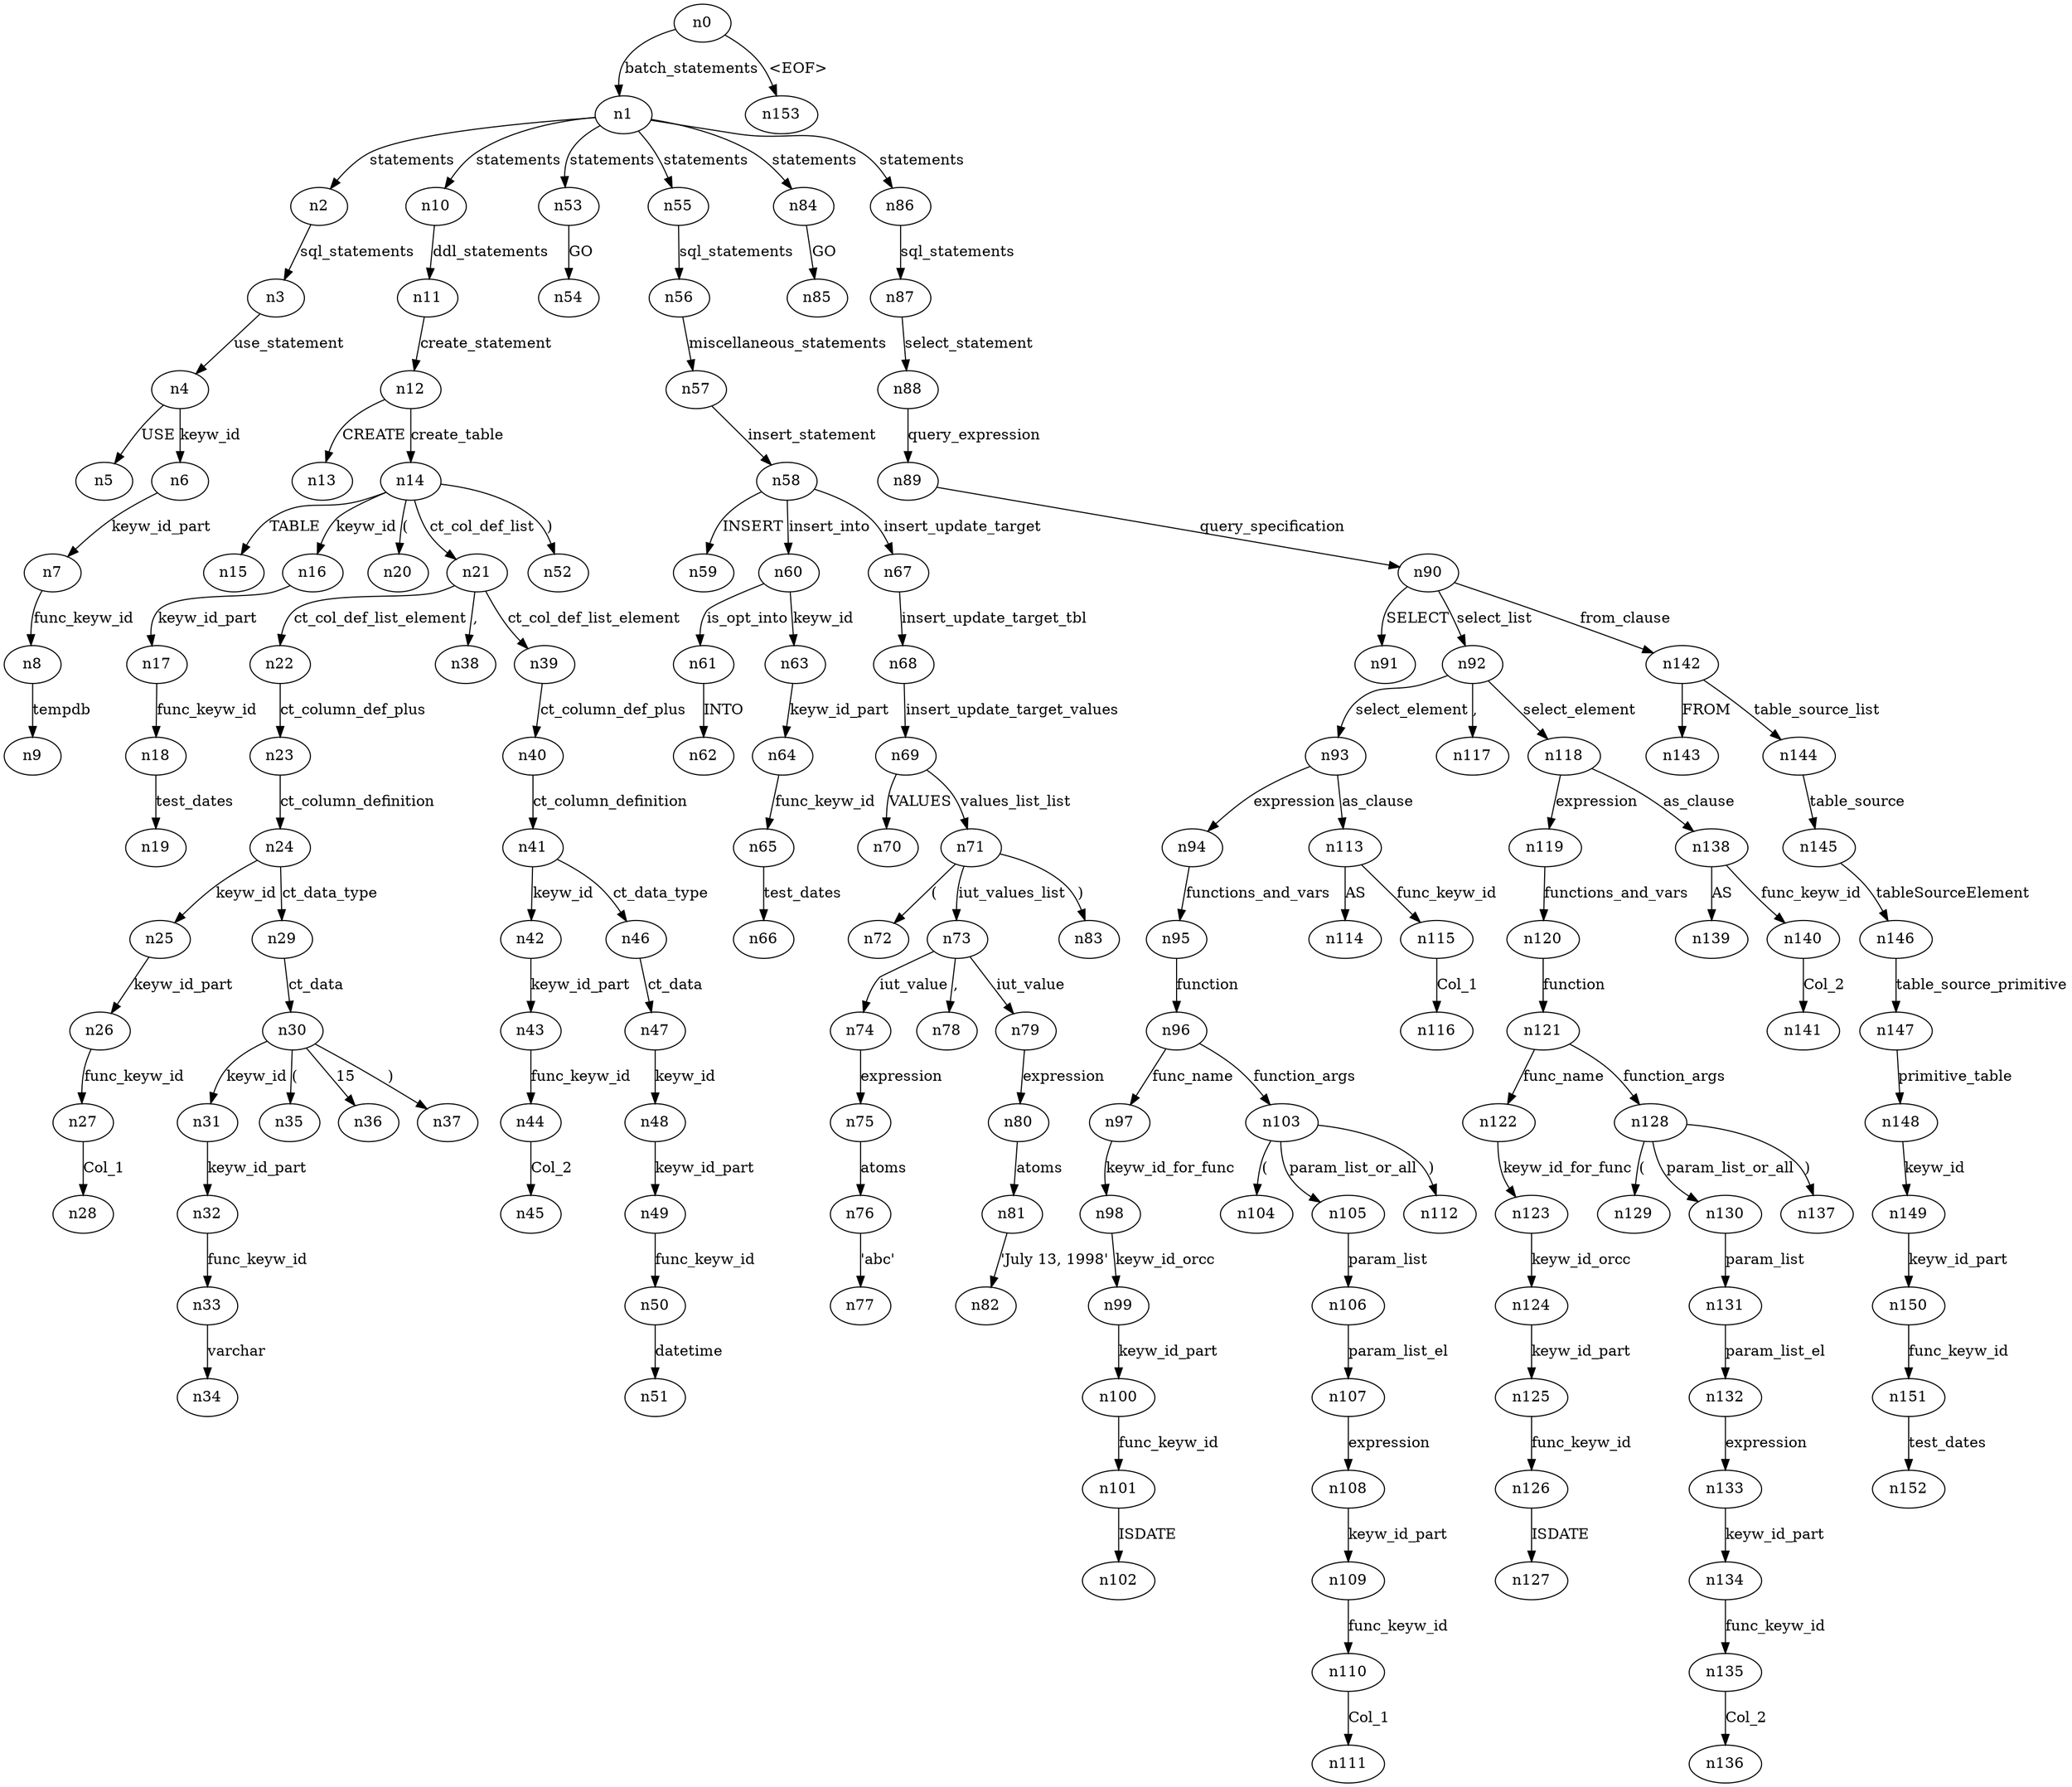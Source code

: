 digraph ParseTree {
  n0 -> n1 [label="batch_statements"];
  n1 -> n2 [label="statements"];
  n2 -> n3 [label="sql_statements"];
  n3 -> n4 [label="use_statement"];
  n4 -> n5 [label="USE"];
  n4 -> n6 [label="keyw_id"];
  n6 -> n7 [label="keyw_id_part"];
  n7 -> n8 [label="func_keyw_id"];
  n8 -> n9 [label="tempdb"];
  n1 -> n10 [label="statements"];
  n10 -> n11 [label="ddl_statements"];
  n11 -> n12 [label="create_statement"];
  n12 -> n13 [label="CREATE"];
  n12 -> n14 [label="create_table"];
  n14 -> n15 [label="TABLE"];
  n14 -> n16 [label="keyw_id"];
  n16 -> n17 [label="keyw_id_part"];
  n17 -> n18 [label="func_keyw_id"];
  n18 -> n19 [label="test_dates"];
  n14 -> n20 [label="("];
  n14 -> n21 [label="ct_col_def_list"];
  n21 -> n22 [label="ct_col_def_list_element"];
  n22 -> n23 [label="ct_column_def_plus"];
  n23 -> n24 [label="ct_column_definition"];
  n24 -> n25 [label="keyw_id"];
  n25 -> n26 [label="keyw_id_part"];
  n26 -> n27 [label="func_keyw_id"];
  n27 -> n28 [label="Col_1"];
  n24 -> n29 [label="ct_data_type"];
  n29 -> n30 [label="ct_data"];
  n30 -> n31 [label="keyw_id"];
  n31 -> n32 [label="keyw_id_part"];
  n32 -> n33 [label="func_keyw_id"];
  n33 -> n34 [label="varchar"];
  n30 -> n35 [label="("];
  n30 -> n36 [label="15"];
  n30 -> n37 [label=")"];
  n21 -> n38 [label=","];
  n21 -> n39 [label="ct_col_def_list_element"];
  n39 -> n40 [label="ct_column_def_plus"];
  n40 -> n41 [label="ct_column_definition"];
  n41 -> n42 [label="keyw_id"];
  n42 -> n43 [label="keyw_id_part"];
  n43 -> n44 [label="func_keyw_id"];
  n44 -> n45 [label="Col_2"];
  n41 -> n46 [label="ct_data_type"];
  n46 -> n47 [label="ct_data"];
  n47 -> n48 [label="keyw_id"];
  n48 -> n49 [label="keyw_id_part"];
  n49 -> n50 [label="func_keyw_id"];
  n50 -> n51 [label="datetime"];
  n14 -> n52 [label=")"];
  n1 -> n53 [label="statements"];
  n53 -> n54 [label="GO"];
  n1 -> n55 [label="statements"];
  n55 -> n56 [label="sql_statements"];
  n56 -> n57 [label="miscellaneous_statements"];
  n57 -> n58 [label="insert_statement"];
  n58 -> n59 [label="INSERT"];
  n58 -> n60 [label="insert_into"];
  n60 -> n61 [label="is_opt_into"];
  n61 -> n62 [label="INTO"];
  n60 -> n63 [label="keyw_id"];
  n63 -> n64 [label="keyw_id_part"];
  n64 -> n65 [label="func_keyw_id"];
  n65 -> n66 [label="test_dates"];
  n58 -> n67 [label="insert_update_target"];
  n67 -> n68 [label="insert_update_target_tbl"];
  n68 -> n69 [label="insert_update_target_values"];
  n69 -> n70 [label="VALUES"];
  n69 -> n71 [label="values_list_list"];
  n71 -> n72 [label="("];
  n71 -> n73 [label="iut_values_list"];
  n73 -> n74 [label="iut_value"];
  n74 -> n75 [label="expression"];
  n75 -> n76 [label="atoms"];
  n76 -> n77 [label="'abc'"];
  n73 -> n78 [label=","];
  n73 -> n79 [label="iut_value"];
  n79 -> n80 [label="expression"];
  n80 -> n81 [label="atoms"];
  n81 -> n82 [label="'July 13, 1998'"];
  n71 -> n83 [label=")"];
  n1 -> n84 [label="statements"];
  n84 -> n85 [label="GO"];
  n1 -> n86 [label="statements"];
  n86 -> n87 [label="sql_statements"];
  n87 -> n88 [label="select_statement"];
  n88 -> n89 [label="query_expression"];
  n89 -> n90 [label="query_specification"];
  n90 -> n91 [label="SELECT"];
  n90 -> n92 [label="select_list"];
  n92 -> n93 [label="select_element"];
  n93 -> n94 [label="expression"];
  n94 -> n95 [label="functions_and_vars"];
  n95 -> n96 [label="function"];
  n96 -> n97 [label="func_name"];
  n97 -> n98 [label="keyw_id_for_func"];
  n98 -> n99 [label="keyw_id_orcc"];
  n99 -> n100 [label="keyw_id_part"];
  n100 -> n101 [label="func_keyw_id"];
  n101 -> n102 [label="ISDATE"];
  n96 -> n103 [label="function_args"];
  n103 -> n104 [label="("];
  n103 -> n105 [label="param_list_or_all"];
  n105 -> n106 [label="param_list"];
  n106 -> n107 [label="param_list_el"];
  n107 -> n108 [label="expression"];
  n108 -> n109 [label="keyw_id_part"];
  n109 -> n110 [label="func_keyw_id"];
  n110 -> n111 [label="Col_1"];
  n103 -> n112 [label=")"];
  n93 -> n113 [label="as_clause"];
  n113 -> n114 [label="AS"];
  n113 -> n115 [label="func_keyw_id"];
  n115 -> n116 [label="Col_1"];
  n92 -> n117 [label=","];
  n92 -> n118 [label="select_element"];
  n118 -> n119 [label="expression"];
  n119 -> n120 [label="functions_and_vars"];
  n120 -> n121 [label="function"];
  n121 -> n122 [label="func_name"];
  n122 -> n123 [label="keyw_id_for_func"];
  n123 -> n124 [label="keyw_id_orcc"];
  n124 -> n125 [label="keyw_id_part"];
  n125 -> n126 [label="func_keyw_id"];
  n126 -> n127 [label="ISDATE"];
  n121 -> n128 [label="function_args"];
  n128 -> n129 [label="("];
  n128 -> n130 [label="param_list_or_all"];
  n130 -> n131 [label="param_list"];
  n131 -> n132 [label="param_list_el"];
  n132 -> n133 [label="expression"];
  n133 -> n134 [label="keyw_id_part"];
  n134 -> n135 [label="func_keyw_id"];
  n135 -> n136 [label="Col_2"];
  n128 -> n137 [label=")"];
  n118 -> n138 [label="as_clause"];
  n138 -> n139 [label="AS"];
  n138 -> n140 [label="func_keyw_id"];
  n140 -> n141 [label="Col_2"];
  n90 -> n142 [label="from_clause"];
  n142 -> n143 [label="FROM"];
  n142 -> n144 [label="table_source_list"];
  n144 -> n145 [label="table_source"];
  n145 -> n146 [label="tableSourceElement"];
  n146 -> n147 [label="table_source_primitive"];
  n147 -> n148 [label="primitive_table"];
  n148 -> n149 [label="keyw_id"];
  n149 -> n150 [label="keyw_id_part"];
  n150 -> n151 [label="func_keyw_id"];
  n151 -> n152 [label="test_dates"];
  n0 -> n153 [label="<EOF>"];
}